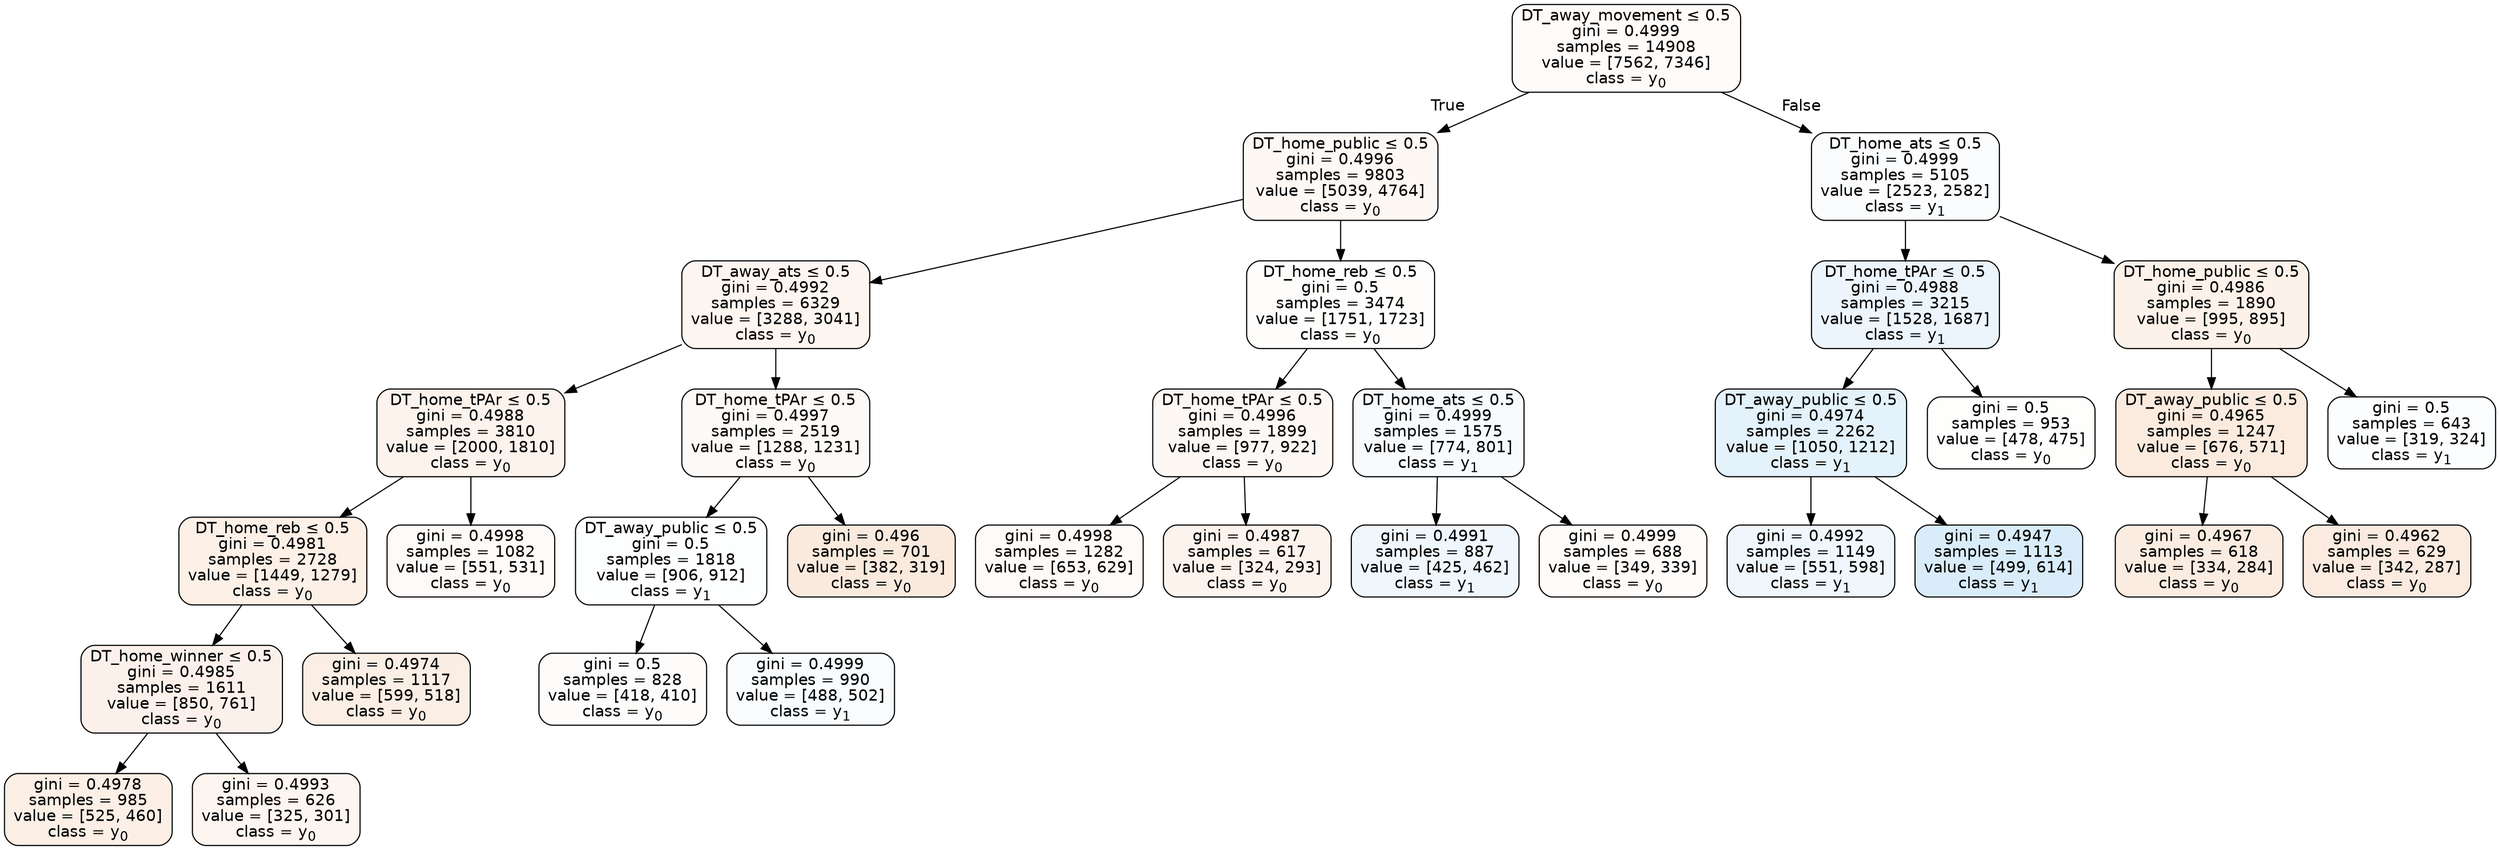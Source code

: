 digraph Tree {
node [shape=box, style="filled, rounded", color="black", fontname=helvetica] ;
edge [fontname=helvetica] ;
0 [label=<DT_away_movement &le; 0.5<br/>gini = 0.4999<br/>samples = 14908<br/>value = [7562, 7346]<br/>class = y<SUB>0</SUB>>, fillcolor="#e5813907"] ;
1 [label=<DT_home_public &le; 0.5<br/>gini = 0.4996<br/>samples = 9803<br/>value = [5039, 4764]<br/>class = y<SUB>0</SUB>>, fillcolor="#e581390e"] ;
0 -> 1 [labeldistance=2.5, labelangle=45, headlabel="True"] ;
2 [label=<DT_away_ats &le; 0.5<br/>gini = 0.4992<br/>samples = 6329<br/>value = [3288, 3041]<br/>class = y<SUB>0</SUB>>, fillcolor="#e5813913"] ;
1 -> 2 ;
3 [label=<DT_home_tPAr &le; 0.5<br/>gini = 0.4988<br/>samples = 3810<br/>value = [2000, 1810]<br/>class = y<SUB>0</SUB>>, fillcolor="#e5813918"] ;
2 -> 3 ;
4 [label=<DT_home_reb &le; 0.5<br/>gini = 0.4981<br/>samples = 2728<br/>value = [1449, 1279]<br/>class = y<SUB>0</SUB>>, fillcolor="#e581391e"] ;
3 -> 4 ;
5 [label=<DT_home_winner &le; 0.5<br/>gini = 0.4985<br/>samples = 1611<br/>value = [850, 761]<br/>class = y<SUB>0</SUB>>, fillcolor="#e581391b"] ;
4 -> 5 ;
6 [label=<gini = 0.4978<br/>samples = 985<br/>value = [525, 460]<br/>class = y<SUB>0</SUB>>, fillcolor="#e5813920"] ;
5 -> 6 ;
7 [label=<gini = 0.4993<br/>samples = 626<br/>value = [325, 301]<br/>class = y<SUB>0</SUB>>, fillcolor="#e5813913"] ;
5 -> 7 ;
8 [label=<gini = 0.4974<br/>samples = 1117<br/>value = [599, 518]<br/>class = y<SUB>0</SUB>>, fillcolor="#e5813922"] ;
4 -> 8 ;
9 [label=<gini = 0.4998<br/>samples = 1082<br/>value = [551, 531]<br/>class = y<SUB>0</SUB>>, fillcolor="#e5813909"] ;
3 -> 9 ;
10 [label=<DT_home_tPAr &le; 0.5<br/>gini = 0.4997<br/>samples = 2519<br/>value = [1288, 1231]<br/>class = y<SUB>0</SUB>>, fillcolor="#e581390b"] ;
2 -> 10 ;
11 [label=<DT_away_public &le; 0.5<br/>gini = 0.5<br/>samples = 1818<br/>value = [906, 912]<br/>class = y<SUB>1</SUB>>, fillcolor="#399de502"] ;
10 -> 11 ;
12 [label=<gini = 0.5<br/>samples = 828<br/>value = [418, 410]<br/>class = y<SUB>0</SUB>>, fillcolor="#e5813905"] ;
11 -> 12 ;
13 [label=<gini = 0.4999<br/>samples = 990<br/>value = [488, 502]<br/>class = y<SUB>1</SUB>>, fillcolor="#399de507"] ;
11 -> 13 ;
14 [label=<gini = 0.496<br/>samples = 701<br/>value = [382, 319]<br/>class = y<SUB>0</SUB>>, fillcolor="#e581392a"] ;
10 -> 14 ;
15 [label=<DT_home_reb &le; 0.5<br/>gini = 0.5<br/>samples = 3474<br/>value = [1751, 1723]<br/>class = y<SUB>0</SUB>>, fillcolor="#e5813904"] ;
1 -> 15 ;
16 [label=<DT_home_tPAr &le; 0.5<br/>gini = 0.4996<br/>samples = 1899<br/>value = [977, 922]<br/>class = y<SUB>0</SUB>>, fillcolor="#e581390e"] ;
15 -> 16 ;
17 [label=<gini = 0.4998<br/>samples = 1282<br/>value = [653, 629]<br/>class = y<SUB>0</SUB>>, fillcolor="#e5813909"] ;
16 -> 17 ;
18 [label=<gini = 0.4987<br/>samples = 617<br/>value = [324, 293]<br/>class = y<SUB>0</SUB>>, fillcolor="#e5813918"] ;
16 -> 18 ;
19 [label=<DT_home_ats &le; 0.5<br/>gini = 0.4999<br/>samples = 1575<br/>value = [774, 801]<br/>class = y<SUB>1</SUB>>, fillcolor="#399de509"] ;
15 -> 19 ;
20 [label=<gini = 0.4991<br/>samples = 887<br/>value = [425, 462]<br/>class = y<SUB>1</SUB>>, fillcolor="#399de514"] ;
19 -> 20 ;
21 [label=<gini = 0.4999<br/>samples = 688<br/>value = [349, 339]<br/>class = y<SUB>0</SUB>>, fillcolor="#e5813907"] ;
19 -> 21 ;
22 [label=<DT_home_ats &le; 0.5<br/>gini = 0.4999<br/>samples = 5105<br/>value = [2523, 2582]<br/>class = y<SUB>1</SUB>>, fillcolor="#399de506"] ;
0 -> 22 [labeldistance=2.5, labelangle=-45, headlabel="False"] ;
23 [label=<DT_home_tPAr &le; 0.5<br/>gini = 0.4988<br/>samples = 3215<br/>value = [1528, 1687]<br/>class = y<SUB>1</SUB>>, fillcolor="#399de518"] ;
22 -> 23 ;
24 [label=<DT_away_public &le; 0.5<br/>gini = 0.4974<br/>samples = 2262<br/>value = [1050, 1212]<br/>class = y<SUB>1</SUB>>, fillcolor="#399de522"] ;
23 -> 24 ;
25 [label=<gini = 0.4992<br/>samples = 1149<br/>value = [551, 598]<br/>class = y<SUB>1</SUB>>, fillcolor="#399de514"] ;
24 -> 25 ;
26 [label=<gini = 0.4947<br/>samples = 1113<br/>value = [499, 614]<br/>class = y<SUB>1</SUB>>, fillcolor="#399de530"] ;
24 -> 26 ;
27 [label=<gini = 0.5<br/>samples = 953<br/>value = [478, 475]<br/>class = y<SUB>0</SUB>>, fillcolor="#e5813902"] ;
23 -> 27 ;
28 [label=<DT_home_public &le; 0.5<br/>gini = 0.4986<br/>samples = 1890<br/>value = [995, 895]<br/>class = y<SUB>0</SUB>>, fillcolor="#e581391a"] ;
22 -> 28 ;
29 [label=<DT_away_public &le; 0.5<br/>gini = 0.4965<br/>samples = 1247<br/>value = [676, 571]<br/>class = y<SUB>0</SUB>>, fillcolor="#e5813928"] ;
28 -> 29 ;
30 [label=<gini = 0.4967<br/>samples = 618<br/>value = [334, 284]<br/>class = y<SUB>0</SUB>>, fillcolor="#e5813926"] ;
29 -> 30 ;
31 [label=<gini = 0.4962<br/>samples = 629<br/>value = [342, 287]<br/>class = y<SUB>0</SUB>>, fillcolor="#e5813929"] ;
29 -> 31 ;
32 [label=<gini = 0.5<br/>samples = 643<br/>value = [319, 324]<br/>class = y<SUB>1</SUB>>, fillcolor="#399de504"] ;
28 -> 32 ;
}